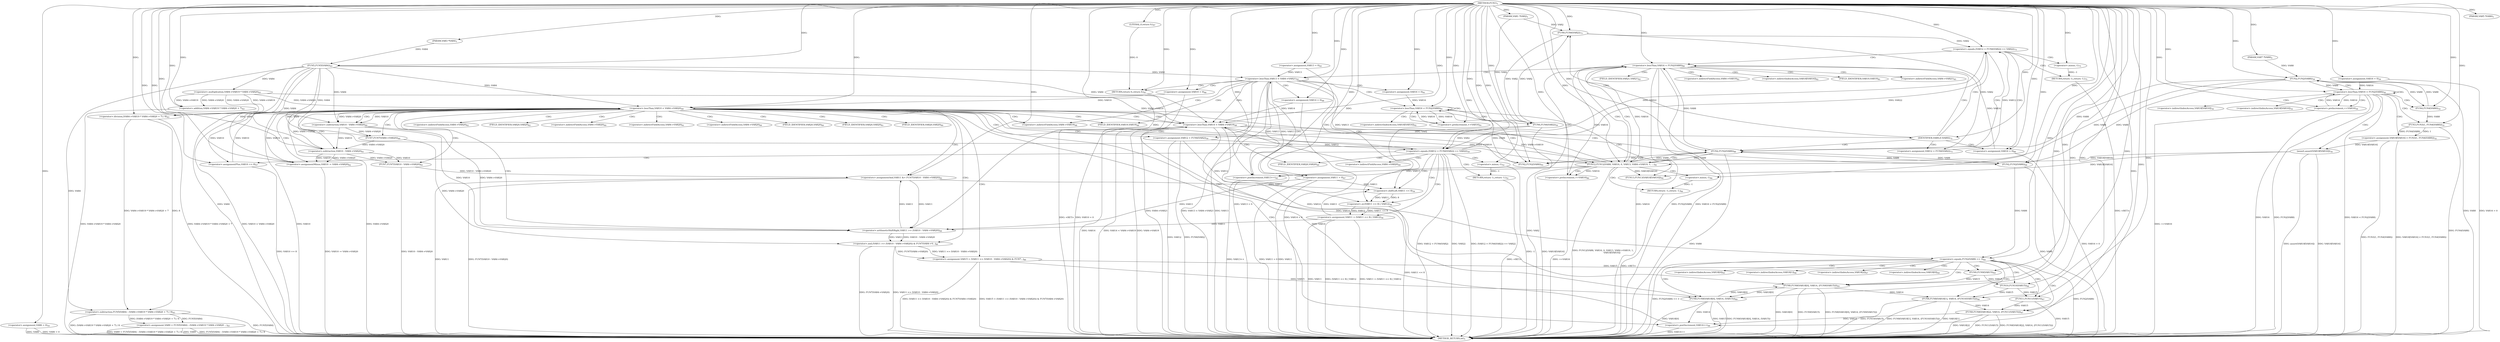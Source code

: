 digraph "FUN1" {  
"8" [label = <(METHOD,FUN1)<SUB>1</SUB>> ]
"249" [label = <(METHOD_RETURN,int)<SUB>1</SUB>> ]
"9" [label = <(PARAM,VAR1 *VAR2)<SUB>1</SUB>> ]
"10" [label = <(PARAM,VAR3 *VAR4)<SUB>1</SUB>> ]
"11" [label = <(PARAM,VAR5 *VAR6)<SUB>1</SUB>> ]
"12" [label = <(PARAM,VAR7 *VAR8)<SUB>2</SUB>> ]
"23" [label = <(&lt;operator&gt;.assignment,VAR6 = 0)<SUB>16</SUB>> ]
"50" [label = <(&lt;operator&gt;.assignment,VAR9 = FUN5(VAR4) - (VAR4-&gt;VAR19 * VAR4-&gt;VAR20 ...)<SUB>43</SUB>> ]
"247" [label = <(RETURN,return 0;,return 0;)<SUB>97</SUB>> ]
"31" [label = <(&lt;operator&gt;.lessThan,VAR16 &lt; FUN2(VAR8))<SUB>30</SUB>> ]
"35" [label = <(&lt;operator&gt;.preIncrement,++VAR16)<SUB>30</SUB>> ]
"71" [label = <(&lt;operator&gt;.lessThan,VAR13 &lt; VAR4-&gt;VAR21)<SUB>45</SUB>> ]
"76" [label = <(&lt;operator&gt;.postIncrement,VAR13++)<SUB>45</SUB>> ]
"236" [label = <(&lt;operator&gt;.lessThan,VAR16 &lt; FUN2(VAR8))<SUB>91</SUB>> ]
"240" [label = <(&lt;operator&gt;.preIncrement,++VAR16)<SUB>91</SUB>> ]
"248" [label = <(LITERAL,0,return 0;)<SUB>97</SUB>> ]
"28" [label = <(&lt;operator&gt;.assignment,VAR16 = 0)<SUB>30</SUB>> ]
"38" [label = <(&lt;operator&gt;.assignment,VAR18[VAR16] = FUN3(1, FUN4(VAR8)))<SUB>32</SUB>> ]
"46" [label = <(assert,assert(VAR18[VAR16]))<SUB>34</SUB>> ]
"52" [label = <(&lt;operator&gt;.subtraction,FUN5(VAR4) - (VAR4-&gt;VAR19 * VAR4-&gt;VAR20 + 7) / 8)<SUB>43</SUB>> ]
"68" [label = <(&lt;operator&gt;.assignment,VAR13 = 0)<SUB>45</SUB>> ]
"79" [label = <(&lt;operator&gt;.assignment,VAR10 = 0)<SUB>46</SUB>> ]
"82" [label = <(&lt;operator&gt;.assignment,VAR11 = 0)<SUB>47</SUB>> ]
"233" [label = <(&lt;operator&gt;.assignment,VAR16 = 0)<SUB>91</SUB>> ]
"243" [label = <(FUN13,FUN13(VAR18[VAR16]))<SUB>92</SUB>> ]
"33" [label = <(FUN2,FUN2(VAR8))<SUB>30</SUB>> ]
"53" [label = <(FUN5,FUN5(VAR4))<SUB>43</SUB>> ]
"55" [label = <(&lt;operator&gt;.division,(VAR4-&gt;VAR19 * VAR4-&gt;VAR20 + 7) / 8)<SUB>43</SUB>> ]
"90" [label = <(&lt;operator&gt;.lessThan,VAR14 &lt; VAR4-&gt;VAR19)<SUB>48</SUB>> ]
"95" [label = <(&lt;operator&gt;.postIncrement,VAR14++)<SUB>48</SUB>> ]
"189" [label = <(IDENTIFIER,VAR9,if (VAR9))<SUB>72</SUB>> ]
"207" [label = <(&lt;operator&gt;.lessThan,VAR16 &lt; FUN2(VAR8))<SUB>80</SUB>> ]
"211" [label = <(&lt;operator&gt;.preIncrement,++VAR16)<SUB>80</SUB>> ]
"238" [label = <(FUN2,FUN2(VAR8))<SUB>91</SUB>> ]
"42" [label = <(FUN3,FUN3(1, FUN4(VAR8)))<SUB>32</SUB>> ]
"56" [label = <(&lt;operator&gt;.addition,VAR4-&gt;VAR19 * VAR4-&gt;VAR20 + 7)<SUB>43</SUB>> ]
"87" [label = <(&lt;operator&gt;.assignment,VAR14 = 0)<SUB>48</SUB>> ]
"126" [label = <(&lt;operator&gt;.assignment,VAR15 = (VAR11 &gt;&gt; (VAR10 - VAR4-&gt;VAR20)) &amp; FUN7...)<SUB>60</SUB>> ]
"140" [label = <(&lt;operators&gt;.assignmentAnd,VAR11 &amp;= FUN7(VAR10 - VAR4-&gt;VAR20))<SUB>61</SUB>> ]
"148" [label = <(&lt;operator&gt;.assignmentMinus,VAR10 -= VAR4-&gt;VAR20)<SUB>62</SUB>> ]
"204" [label = <(&lt;operator&gt;.assignment,VAR16 = 0)<SUB>80</SUB>> ]
"44" [label = <(FUN4,FUN4(VAR8))<SUB>32</SUB>> ]
"57" [label = <(&lt;operator&gt;.multiplication,VAR4-&gt;VAR19 * VAR4-&gt;VAR20)<SUB>43</SUB>> ]
"99" [label = <(&lt;operator&gt;.lessThan,VAR10 &lt; VAR4-&gt;VAR20)<SUB>49</SUB>> ]
"154" [label = <(&lt;operator&gt;.equals,FUN2(VAR8) == 3)<SUB>64</SUB>> ]
"192" [label = <(&lt;operator&gt;.equals,(VAR12 = FUN6(VAR2)) == VAR22)<SUB>73</SUB>> ]
"209" [label = <(FUN2,FUN2(VAR8))<SUB>80</SUB>> ]
"215" [label = <(FUN12,FUN12(VAR8, VAR16, 0, VAR13, VAR4-&gt;VAR19, 1,
 	...)<SUB>81</SUB>> ]
"116" [label = <(&lt;operator&gt;.assignment,VAR11 = (VAR11 &lt;&lt; 8) | VAR12)<SUB>56</SUB>> ]
"123" [label = <(&lt;operator&gt;.assignmentPlus,VAR10 += 8)<SUB>57</SUB>> ]
"128" [label = <(&lt;operator&gt;.and,(VAR11 &gt;&gt; (VAR10 - VAR4-&gt;VAR20)) &amp; FUN7(VAR4-&gt;V...)<SUB>60</SUB>> ]
"142" [label = <(FUN7,FUN7(VAR10 - VAR4-&gt;VAR20))<SUB>61</SUB>> ]
"159" [label = <(FUN8,FUN8(VAR18[0], VAR14, (FUN9(VAR15))))<SUB>65</SUB>> ]
"166" [label = <(FUN8,FUN8(VAR18[1], VAR14, (FUN10(VAR15))))<SUB>66</SUB>> ]
"173" [label = <(FUN8,FUN8(VAR18[2], VAR14, (FUN11(VAR15))))<SUB>67</SUB>> ]
"199" [label = <(RETURN,return -1;,return -1;)<SUB>75</SUB>> ]
"228" [label = <(RETURN,return -1;,return -1;)<SUB>84</SUB>> ]
"106" [label = <(&lt;operator&gt;.equals,(VAR12 = FUN6(VAR2)) == VAR22)<SUB>50</SUB>> ]
"129" [label = <(&lt;operator&gt;.arithmeticShiftRight,VAR11 &gt;&gt; (VAR10 - VAR4-&gt;VAR20))<SUB>60</SUB>> ]
"136" [label = <(FUN7,FUN7(VAR4-&gt;VAR20))<SUB>60</SUB>> ]
"143" [label = <(&lt;operator&gt;.subtraction,VAR10 - VAR4-&gt;VAR20)<SUB>61</SUB>> ]
"155" [label = <(FUN2,FUN2(VAR8))<SUB>64</SUB>> ]
"182" [label = <(FUN8,FUN8(VAR18[0], VAR14, (VAR15)))<SUB>69</SUB>> ]
"193" [label = <(&lt;operator&gt;.assignment,VAR12 = FUN6(VAR2))<SUB>73</SUB>> ]
"200" [label = <(&lt;operator&gt;.minus,-1)<SUB>75</SUB>> ]
"229" [label = <(&lt;operator&gt;.minus,-1)<SUB>84</SUB>> ]
"113" [label = <(RETURN,return -1;,return -1;)<SUB>52</SUB>> ]
"118" [label = <(&lt;operator&gt;.or,(VAR11 &lt;&lt; 8) | VAR12)<SUB>56</SUB>> ]
"131" [label = <(&lt;operator&gt;.subtraction,VAR10 - VAR4-&gt;VAR20)<SUB>60</SUB>> ]
"164" [label = <(FUN9,FUN9(VAR15))<SUB>65</SUB>> ]
"171" [label = <(FUN10,FUN10(VAR15))<SUB>66</SUB>> ]
"178" [label = <(FUN11,FUN11(VAR15))<SUB>67</SUB>> ]
"195" [label = <(FUN6,FUN6(VAR2))<SUB>73</SUB>> ]
"107" [label = <(&lt;operator&gt;.assignment,VAR12 = FUN6(VAR2))<SUB>50</SUB>> ]
"114" [label = <(&lt;operator&gt;.minus,-1)<SUB>52</SUB>> ]
"119" [label = <(&lt;operator&gt;.shiftLeft,VAR11 &lt;&lt; 8)<SUB>56</SUB>> ]
"109" [label = <(FUN6,FUN6(VAR2))<SUB>50</SUB>> ]
"73" [label = <(&lt;operator&gt;.indirectFieldAccess,VAR4-&gt;VAR21)<SUB>45</SUB>> ]
"39" [label = <(&lt;operator&gt;.indirectIndexAccess,VAR18[VAR16])<SUB>32</SUB>> ]
"47" [label = <(&lt;operator&gt;.indirectIndexAccess,VAR18[VAR16])<SUB>34</SUB>> ]
"75" [label = <(FIELD_IDENTIFIER,VAR21,VAR21)<SUB>45</SUB>> ]
"244" [label = <(&lt;operator&gt;.indirectIndexAccess,VAR18[VAR16])<SUB>92</SUB>> ]
"92" [label = <(&lt;operator&gt;.indirectFieldAccess,VAR4-&gt;VAR19)<SUB>48</SUB>> ]
"94" [label = <(FIELD_IDENTIFIER,VAR19,VAR19)<SUB>48</SUB>> ]
"150" [label = <(&lt;operator&gt;.indirectFieldAccess,VAR4-&gt;VAR20)<SUB>62</SUB>> ]
"101" [label = <(&lt;operator&gt;.indirectFieldAccess,VAR4-&gt;VAR20)<SUB>49</SUB>> ]
"152" [label = <(FIELD_IDENTIFIER,VAR20,VAR20)<SUB>62</SUB>> ]
"220" [label = <(&lt;operator&gt;.indirectFieldAccess,VAR4-&gt;VAR19)<SUB>81</SUB>> ]
"224" [label = <(&lt;operator&gt;.indirectIndexAccess,VAR18[VAR16])<SUB>82</SUB>> ]
"103" [label = <(FIELD_IDENTIFIER,VAR20,VAR20)<SUB>49</SUB>> ]
"137" [label = <(&lt;operator&gt;.indirectFieldAccess,VAR4-&gt;VAR20)<SUB>60</SUB>> ]
"145" [label = <(&lt;operator&gt;.indirectFieldAccess,VAR4-&gt;VAR20)<SUB>61</SUB>> ]
"160" [label = <(&lt;operator&gt;.indirectIndexAccess,VAR18[0])<SUB>65</SUB>> ]
"167" [label = <(&lt;operator&gt;.indirectIndexAccess,VAR18[1])<SUB>66</SUB>> ]
"174" [label = <(&lt;operator&gt;.indirectIndexAccess,VAR18[2])<SUB>67</SUB>> ]
"222" [label = <(FIELD_IDENTIFIER,VAR19,VAR19)<SUB>81</SUB>> ]
"133" [label = <(&lt;operator&gt;.indirectFieldAccess,VAR4-&gt;VAR20)<SUB>60</SUB>> ]
"139" [label = <(FIELD_IDENTIFIER,VAR20,VAR20)<SUB>60</SUB>> ]
"147" [label = <(FIELD_IDENTIFIER,VAR20,VAR20)<SUB>61</SUB>> ]
"183" [label = <(&lt;operator&gt;.indirectIndexAccess,VAR18[0])<SUB>69</SUB>> ]
"135" [label = <(FIELD_IDENTIFIER,VAR20,VAR20)<SUB>60</SUB>> ]
  "247" -> "249"  [ label = "DDG: &lt;RET&gt;"] 
  "199" -> "249"  [ label = "DDG: &lt;RET&gt;"] 
  "113" -> "249"  [ label = "DDG: &lt;RET&gt;"] 
  "228" -> "249"  [ label = "DDG: &lt;RET&gt;"] 
  "23" -> "249"  [ label = "DDG: VAR6"] 
  "23" -> "249"  [ label = "DDG: VAR6 = 0"] 
  "28" -> "249"  [ label = "DDG: VAR16 = 0"] 
  "31" -> "249"  [ label = "DDG: VAR16"] 
  "33" -> "249"  [ label = "DDG: VAR8"] 
  "31" -> "249"  [ label = "DDG: FUN2(VAR8)"] 
  "31" -> "249"  [ label = "DDG: VAR16 &lt; FUN2(VAR8)"] 
  "50" -> "249"  [ label = "DDG: VAR9"] 
  "53" -> "249"  [ label = "DDG: VAR4"] 
  "52" -> "249"  [ label = "DDG: FUN5(VAR4)"] 
  "56" -> "249"  [ label = "DDG: VAR4-&gt;VAR19 * VAR4-&gt;VAR20"] 
  "55" -> "249"  [ label = "DDG: VAR4-&gt;VAR19 * VAR4-&gt;VAR20 + 7"] 
  "52" -> "249"  [ label = "DDG: (VAR4-&gt;VAR19 * VAR4-&gt;VAR20 + 7) / 8"] 
  "50" -> "249"  [ label = "DDG: FUN5(VAR4) - (VAR4-&gt;VAR19 * VAR4-&gt;VAR20 + 7) / 8"] 
  "50" -> "249"  [ label = "DDG: VAR9 = FUN5(VAR4) - (VAR4-&gt;VAR19 * VAR4-&gt;VAR20 + 7) / 8"] 
  "68" -> "249"  [ label = "DDG: VAR13 = 0"] 
  "71" -> "249"  [ label = "DDG: VAR13"] 
  "71" -> "249"  [ label = "DDG: VAR4-&gt;VAR21"] 
  "71" -> "249"  [ label = "DDG: VAR13 &lt; VAR4-&gt;VAR21"] 
  "79" -> "249"  [ label = "DDG: VAR10 = 0"] 
  "82" -> "249"  [ label = "DDG: VAR11"] 
  "82" -> "249"  [ label = "DDG: VAR11 = 0"] 
  "87" -> "249"  [ label = "DDG: VAR14 = 0"] 
  "90" -> "249"  [ label = "DDG: VAR14"] 
  "90" -> "249"  [ label = "DDG: VAR4-&gt;VAR19"] 
  "90" -> "249"  [ label = "DDG: VAR14 &lt; VAR4-&gt;VAR19"] 
  "204" -> "249"  [ label = "DDG: VAR16 = 0"] 
  "207" -> "249"  [ label = "DDG: VAR16"] 
  "209" -> "249"  [ label = "DDG: VAR8"] 
  "207" -> "249"  [ label = "DDG: FUN2(VAR8)"] 
  "207" -> "249"  [ label = "DDG: VAR16 &lt; FUN2(VAR8)"] 
  "76" -> "249"  [ label = "DDG: VAR13++"] 
  "215" -> "249"  [ label = "DDG: VAR18[VAR16]"] 
  "215" -> "249"  [ label = "DDG: FUN12(VAR8, VAR16, 0, VAR13, VAR4-&gt;VAR19, 1,
 			  VAR18[VAR16])"] 
  "211" -> "249"  [ label = "DDG: ++VAR16"] 
  "99" -> "249"  [ label = "DDG: VAR10"] 
  "99" -> "249"  [ label = "DDG: VAR4-&gt;VAR20"] 
  "99" -> "249"  [ label = "DDG: VAR10 &lt; VAR4-&gt;VAR20"] 
  "128" -> "249"  [ label = "DDG: VAR11 &gt;&gt; (VAR10 - VAR4-&gt;VAR20)"] 
  "128" -> "249"  [ label = "DDG: FUN7(VAR4-&gt;VAR20)"] 
  "126" -> "249"  [ label = "DDG: (VAR11 &gt;&gt; (VAR10 - VAR4-&gt;VAR20)) &amp; FUN7(VAR4-&gt;VAR20)"] 
  "126" -> "249"  [ label = "DDG: VAR15 = (VAR11 &gt;&gt; (VAR10 - VAR4-&gt;VAR20)) &amp; FUN7(VAR4-&gt;VAR20)"] 
  "140" -> "249"  [ label = "DDG: VAR11"] 
  "142" -> "249"  [ label = "DDG: VAR10 - VAR4-&gt;VAR20"] 
  "140" -> "249"  [ label = "DDG: FUN7(VAR10 - VAR4-&gt;VAR20)"] 
  "148" -> "249"  [ label = "DDG: VAR10 -= VAR4-&gt;VAR20"] 
  "155" -> "249"  [ label = "DDG: VAR8"] 
  "154" -> "249"  [ label = "DDG: FUN2(VAR8)"] 
  "154" -> "249"  [ label = "DDG: FUN2(VAR8) == 3"] 
  "182" -> "249"  [ label = "DDG: VAR18[0]"] 
  "182" -> "249"  [ label = "DDG: VAR15"] 
  "182" -> "249"  [ label = "DDG: FUN8(VAR18[0], VAR14, (VAR15))"] 
  "159" -> "249"  [ label = "DDG: VAR18[0]"] 
  "159" -> "249"  [ label = "DDG: FUN9(VAR15)"] 
  "159" -> "249"  [ label = "DDG: FUN8(VAR18[0], VAR14, (FUN9(VAR15)))"] 
  "166" -> "249"  [ label = "DDG: VAR18[1]"] 
  "166" -> "249"  [ label = "DDG: FUN10(VAR15)"] 
  "166" -> "249"  [ label = "DDG: FUN8(VAR18[1], VAR14, (FUN10(VAR15)))"] 
  "173" -> "249"  [ label = "DDG: VAR18[2]"] 
  "178" -> "249"  [ label = "DDG: VAR15"] 
  "173" -> "249"  [ label = "DDG: FUN11(VAR15)"] 
  "173" -> "249"  [ label = "DDG: FUN8(VAR18[2], VAR14, (FUN11(VAR15)))"] 
  "95" -> "249"  [ label = "DDG: VAR14++"] 
  "107" -> "249"  [ label = "DDG: VAR12"] 
  "109" -> "249"  [ label = "DDG: VAR2"] 
  "107" -> "249"  [ label = "DDG: FUN6(VAR2)"] 
  "106" -> "249"  [ label = "DDG: VAR12 = FUN6(VAR2)"] 
  "106" -> "249"  [ label = "DDG: VAR22"] 
  "106" -> "249"  [ label = "DDG: (VAR12 = FUN6(VAR2)) == VAR22"] 
  "116" -> "249"  [ label = "DDG: VAR11"] 
  "118" -> "249"  [ label = "DDG: VAR11 &lt;&lt; 8"] 
  "116" -> "249"  [ label = "DDG: (VAR11 &lt;&lt; 8) | VAR12"] 
  "116" -> "249"  [ label = "DDG: VAR11 = (VAR11 &lt;&lt; 8) | VAR12"] 
  "123" -> "249"  [ label = "DDG: VAR10 += 8"] 
  "114" -> "249"  [ label = "DDG: -1"] 
  "42" -> "249"  [ label = "DDG: FUN4(VAR8)"] 
  "38" -> "249"  [ label = "DDG: FUN3(1, FUN4(VAR8))"] 
  "38" -> "249"  [ label = "DDG: VAR18[VAR16] = FUN3(1, FUN4(VAR8))"] 
  "46" -> "249"  [ label = "DDG: VAR18[VAR16]"] 
  "46" -> "249"  [ label = "DDG: assert(VAR18[VAR16])"] 
  "35" -> "249"  [ label = "DDG: ++VAR16"] 
  "8" -> "9"  [ label = "DDG: "] 
  "8" -> "10"  [ label = "DDG: "] 
  "8" -> "11"  [ label = "DDG: "] 
  "8" -> "12"  [ label = "DDG: "] 
  "8" -> "23"  [ label = "DDG: "] 
  "52" -> "50"  [ label = "DDG: FUN5(VAR4)"] 
  "52" -> "50"  [ label = "DDG: (VAR4-&gt;VAR19 * VAR4-&gt;VAR20 + 7) / 8"] 
  "248" -> "247"  [ label = "DDG: 0"] 
  "8" -> "247"  [ label = "DDG: "] 
  "8" -> "248"  [ label = "DDG: "] 
  "8" -> "28"  [ label = "DDG: "] 
  "28" -> "31"  [ label = "DDG: VAR16"] 
  "35" -> "31"  [ label = "DDG: VAR16"] 
  "8" -> "31"  [ label = "DDG: "] 
  "33" -> "31"  [ label = "DDG: VAR8"] 
  "31" -> "35"  [ label = "DDG: VAR16"] 
  "8" -> "35"  [ label = "DDG: "] 
  "42" -> "38"  [ label = "DDG: 1"] 
  "42" -> "38"  [ label = "DDG: FUN4(VAR8)"] 
  "53" -> "52"  [ label = "DDG: VAR4"] 
  "55" -> "52"  [ label = "DDG: VAR4-&gt;VAR19 * VAR4-&gt;VAR20 + 7"] 
  "55" -> "52"  [ label = "DDG: 8"] 
  "8" -> "68"  [ label = "DDG: "] 
  "68" -> "71"  [ label = "DDG: VAR13"] 
  "76" -> "71"  [ label = "DDG: VAR13"] 
  "8" -> "71"  [ label = "DDG: "] 
  "53" -> "71"  [ label = "DDG: VAR4"] 
  "71" -> "76"  [ label = "DDG: VAR13"] 
  "215" -> "76"  [ label = "DDG: VAR13"] 
  "8" -> "76"  [ label = "DDG: "] 
  "8" -> "79"  [ label = "DDG: "] 
  "8" -> "82"  [ label = "DDG: "] 
  "8" -> "233"  [ label = "DDG: "] 
  "233" -> "236"  [ label = "DDG: VAR16"] 
  "240" -> "236"  [ label = "DDG: VAR16"] 
  "8" -> "236"  [ label = "DDG: "] 
  "238" -> "236"  [ label = "DDG: VAR8"] 
  "236" -> "240"  [ label = "DDG: VAR16"] 
  "8" -> "240"  [ label = "DDG: "] 
  "12" -> "33"  [ label = "DDG: VAR8"] 
  "44" -> "33"  [ label = "DDG: VAR8"] 
  "8" -> "33"  [ label = "DDG: "] 
  "38" -> "46"  [ label = "DDG: VAR18[VAR16]"] 
  "10" -> "53"  [ label = "DDG: VAR4"] 
  "8" -> "53"  [ label = "DDG: "] 
  "57" -> "55"  [ label = "DDG: VAR4-&gt;VAR19"] 
  "57" -> "55"  [ label = "DDG: VAR4-&gt;VAR20"] 
  "8" -> "55"  [ label = "DDG: "] 
  "8" -> "189"  [ label = "DDG: "] 
  "33" -> "238"  [ label = "DDG: VAR8"] 
  "209" -> "238"  [ label = "DDG: VAR8"] 
  "8" -> "238"  [ label = "DDG: "] 
  "215" -> "243"  [ label = "DDG: VAR18[VAR16]"] 
  "46" -> "243"  [ label = "DDG: VAR18[VAR16]"] 
  "8" -> "42"  [ label = "DDG: "] 
  "44" -> "42"  [ label = "DDG: VAR8"] 
  "57" -> "56"  [ label = "DDG: VAR4-&gt;VAR19"] 
  "57" -> "56"  [ label = "DDG: VAR4-&gt;VAR20"] 
  "8" -> "56"  [ label = "DDG: "] 
  "8" -> "87"  [ label = "DDG: "] 
  "87" -> "90"  [ label = "DDG: VAR14"] 
  "95" -> "90"  [ label = "DDG: VAR14"] 
  "8" -> "90"  [ label = "DDG: "] 
  "53" -> "90"  [ label = "DDG: VAR4"] 
  "57" -> "90"  [ label = "DDG: VAR4-&gt;VAR19"] 
  "215" -> "90"  [ label = "DDG: VAR4-&gt;VAR19"] 
  "182" -> "95"  [ label = "DDG: VAR14"] 
  "173" -> "95"  [ label = "DDG: VAR14"] 
  "8" -> "95"  [ label = "DDG: "] 
  "128" -> "126"  [ label = "DDG: VAR11 &gt;&gt; (VAR10 - VAR4-&gt;VAR20)"] 
  "128" -> "126"  [ label = "DDG: FUN7(VAR4-&gt;VAR20)"] 
  "142" -> "140"  [ label = "DDG: VAR10 - VAR4-&gt;VAR20"] 
  "53" -> "148"  [ label = "DDG: VAR4"] 
  "143" -> "148"  [ label = "DDG: VAR4-&gt;VAR20"] 
  "8" -> "204"  [ label = "DDG: "] 
  "204" -> "207"  [ label = "DDG: VAR16"] 
  "211" -> "207"  [ label = "DDG: VAR16"] 
  "8" -> "207"  [ label = "DDG: "] 
  "209" -> "207"  [ label = "DDG: VAR8"] 
  "215" -> "211"  [ label = "DDG: VAR16"] 
  "8" -> "211"  [ label = "DDG: "] 
  "33" -> "44"  [ label = "DDG: VAR8"] 
  "8" -> "44"  [ label = "DDG: "] 
  "53" -> "57"  [ label = "DDG: VAR4"] 
  "129" -> "140"  [ label = "DDG: VAR11"] 
  "8" -> "140"  [ label = "DDG: "] 
  "143" -> "148"  [ label = "DDG: VAR10"] 
  "8" -> "148"  [ label = "DDG: "] 
  "33" -> "209"  [ label = "DDG: VAR8"] 
  "215" -> "209"  [ label = "DDG: VAR8"] 
  "155" -> "209"  [ label = "DDG: VAR8"] 
  "8" -> "209"  [ label = "DDG: "] 
  "79" -> "99"  [ label = "DDG: VAR10"] 
  "148" -> "99"  [ label = "DDG: VAR10"] 
  "123" -> "99"  [ label = "DDG: VAR10"] 
  "8" -> "99"  [ label = "DDG: "] 
  "53" -> "99"  [ label = "DDG: VAR4"] 
  "57" -> "99"  [ label = "DDG: VAR4-&gt;VAR20"] 
  "143" -> "99"  [ label = "DDG: VAR4-&gt;VAR20"] 
  "118" -> "116"  [ label = "DDG: VAR11 &lt;&lt; 8"] 
  "118" -> "116"  [ label = "DDG: VAR12"] 
  "8" -> "123"  [ label = "DDG: "] 
  "129" -> "128"  [ label = "DDG: VAR11"] 
  "129" -> "128"  [ label = "DDG: VAR10 - VAR4-&gt;VAR20"] 
  "136" -> "128"  [ label = "DDG: VAR4-&gt;VAR20"] 
  "143" -> "142"  [ label = "DDG: VAR10"] 
  "143" -> "142"  [ label = "DDG: VAR4-&gt;VAR20"] 
  "155" -> "154"  [ label = "DDG: VAR8"] 
  "8" -> "154"  [ label = "DDG: "] 
  "193" -> "192"  [ label = "DDG: VAR12"] 
  "195" -> "192"  [ label = "DDG: VAR2"] 
  "106" -> "192"  [ label = "DDG: VAR22"] 
  "8" -> "192"  [ label = "DDG: "] 
  "200" -> "199"  [ label = "DDG: -1"] 
  "209" -> "215"  [ label = "DDG: VAR8"] 
  "8" -> "215"  [ label = "DDG: "] 
  "207" -> "215"  [ label = "DDG: VAR16"] 
  "71" -> "215"  [ label = "DDG: VAR13"] 
  "53" -> "215"  [ label = "DDG: VAR4"] 
  "90" -> "215"  [ label = "DDG: VAR4-&gt;VAR19"] 
  "46" -> "215"  [ label = "DDG: VAR18[VAR16]"] 
  "229" -> "228"  [ label = "DDG: -1"] 
  "99" -> "123"  [ label = "DDG: VAR10"] 
  "82" -> "129"  [ label = "DDG: VAR11"] 
  "140" -> "129"  [ label = "DDG: VAR11"] 
  "116" -> "129"  [ label = "DDG: VAR11"] 
  "8" -> "129"  [ label = "DDG: "] 
  "131" -> "129"  [ label = "DDG: VAR10"] 
  "131" -> "129"  [ label = "DDG: VAR4-&gt;VAR20"] 
  "53" -> "136"  [ label = "DDG: VAR4"] 
  "131" -> "136"  [ label = "DDG: VAR4-&gt;VAR20"] 
  "131" -> "143"  [ label = "DDG: VAR10"] 
  "8" -> "143"  [ label = "DDG: "] 
  "53" -> "143"  [ label = "DDG: VAR4"] 
  "136" -> "143"  [ label = "DDG: VAR4-&gt;VAR20"] 
  "33" -> "155"  [ label = "DDG: VAR8"] 
  "209" -> "155"  [ label = "DDG: VAR8"] 
  "8" -> "155"  [ label = "DDG: "] 
  "182" -> "159"  [ label = "DDG: VAR18[0]"] 
  "90" -> "159"  [ label = "DDG: VAR14"] 
  "8" -> "159"  [ label = "DDG: "] 
  "164" -> "159"  [ label = "DDG: VAR15"] 
  "159" -> "166"  [ label = "DDG: VAR14"] 
  "8" -> "166"  [ label = "DDG: "] 
  "171" -> "166"  [ label = "DDG: VAR15"] 
  "166" -> "173"  [ label = "DDG: VAR14"] 
  "8" -> "173"  [ label = "DDG: "] 
  "178" -> "173"  [ label = "DDG: VAR15"] 
  "195" -> "193"  [ label = "DDG: VAR2"] 
  "107" -> "106"  [ label = "DDG: VAR12"] 
  "109" -> "106"  [ label = "DDG: VAR2"] 
  "192" -> "106"  [ label = "DDG: VAR22"] 
  "8" -> "106"  [ label = "DDG: "] 
  "114" -> "113"  [ label = "DDG: -1"] 
  "119" -> "118"  [ label = "DDG: VAR11"] 
  "119" -> "118"  [ label = "DDG: 8"] 
  "107" -> "118"  [ label = "DDG: VAR12"] 
  "8" -> "118"  [ label = "DDG: "] 
  "99" -> "131"  [ label = "DDG: VAR10"] 
  "8" -> "131"  [ label = "DDG: "] 
  "53" -> "131"  [ label = "DDG: VAR4"] 
  "99" -> "131"  [ label = "DDG: VAR4-&gt;VAR20"] 
  "126" -> "164"  [ label = "DDG: VAR15"] 
  "8" -> "164"  [ label = "DDG: "] 
  "164" -> "171"  [ label = "DDG: VAR15"] 
  "8" -> "171"  [ label = "DDG: "] 
  "171" -> "178"  [ label = "DDG: VAR15"] 
  "8" -> "178"  [ label = "DDG: "] 
  "159" -> "182"  [ label = "DDG: VAR18[0]"] 
  "90" -> "182"  [ label = "DDG: VAR14"] 
  "8" -> "182"  [ label = "DDG: "] 
  "126" -> "182"  [ label = "DDG: VAR15"] 
  "9" -> "195"  [ label = "DDG: VAR2"] 
  "109" -> "195"  [ label = "DDG: VAR2"] 
  "8" -> "195"  [ label = "DDG: "] 
  "8" -> "200"  [ label = "DDG: "] 
  "8" -> "229"  [ label = "DDG: "] 
  "109" -> "107"  [ label = "DDG: VAR2"] 
  "82" -> "119"  [ label = "DDG: VAR11"] 
  "140" -> "119"  [ label = "DDG: VAR11"] 
  "116" -> "119"  [ label = "DDG: VAR11"] 
  "8" -> "119"  [ label = "DDG: "] 
  "9" -> "109"  [ label = "DDG: VAR2"] 
  "195" -> "109"  [ label = "DDG: VAR2"] 
  "8" -> "109"  [ label = "DDG: "] 
  "8" -> "114"  [ label = "DDG: "] 
  "31" -> "42"  [ label = "CDG: "] 
  "31" -> "38"  [ label = "CDG: "] 
  "31" -> "44"  [ label = "CDG: "] 
  "31" -> "35"  [ label = "CDG: "] 
  "31" -> "33"  [ label = "CDG: "] 
  "31" -> "47"  [ label = "CDG: "] 
  "31" -> "46"  [ label = "CDG: "] 
  "31" -> "39"  [ label = "CDG: "] 
  "31" -> "31"  [ label = "CDG: "] 
  "71" -> "94"  [ label = "CDG: "] 
  "71" -> "92"  [ label = "CDG: "] 
  "71" -> "87"  [ label = "CDG: "] 
  "71" -> "247"  [ label = "CDG: "] 
  "71" -> "238"  [ label = "CDG: "] 
  "71" -> "90"  [ label = "CDG: "] 
  "71" -> "79"  [ label = "CDG: "] 
  "71" -> "233"  [ label = "CDG: "] 
  "71" -> "236"  [ label = "CDG: "] 
  "71" -> "82"  [ label = "CDG: "] 
  "236" -> "240"  [ label = "CDG: "] 
  "236" -> "244"  [ label = "CDG: "] 
  "236" -> "243"  [ label = "CDG: "] 
  "236" -> "238"  [ label = "CDG: "] 
  "236" -> "236"  [ label = "CDG: "] 
  "90" -> "103"  [ label = "CDG: "] 
  "90" -> "189"  [ label = "CDG: "] 
  "90" -> "101"  [ label = "CDG: "] 
  "90" -> "99"  [ label = "CDG: "] 
  "189" -> "192"  [ label = "CDG: "] 
  "189" -> "209"  [ label = "CDG: "] 
  "189" -> "204"  [ label = "CDG: "] 
  "189" -> "195"  [ label = "CDG: "] 
  "189" -> "207"  [ label = "CDG: "] 
  "189" -> "193"  [ label = "CDG: "] 
  "207" -> "73"  [ label = "CDG: "] 
  "207" -> "75"  [ label = "CDG: "] 
  "207" -> "215"  [ label = "CDG: "] 
  "207" -> "76"  [ label = "CDG: "] 
  "207" -> "224"  [ label = "CDG: "] 
  "207" -> "220"  [ label = "CDG: "] 
  "207" -> "71"  [ label = "CDG: "] 
  "207" -> "222"  [ label = "CDG: "] 
  "99" -> "107"  [ label = "CDG: "] 
  "99" -> "94"  [ label = "CDG: "] 
  "99" -> "136"  [ label = "CDG: "] 
  "99" -> "154"  [ label = "CDG: "] 
  "99" -> "145"  [ label = "CDG: "] 
  "99" -> "128"  [ label = "CDG: "] 
  "99" -> "131"  [ label = "CDG: "] 
  "99" -> "150"  [ label = "CDG: "] 
  "99" -> "95"  [ label = "CDG: "] 
  "99" -> "92"  [ label = "CDG: "] 
  "99" -> "129"  [ label = "CDG: "] 
  "99" -> "148"  [ label = "CDG: "] 
  "99" -> "90"  [ label = "CDG: "] 
  "99" -> "137"  [ label = "CDG: "] 
  "99" -> "152"  [ label = "CDG: "] 
  "99" -> "155"  [ label = "CDG: "] 
  "99" -> "139"  [ label = "CDG: "] 
  "99" -> "142"  [ label = "CDG: "] 
  "99" -> "106"  [ label = "CDG: "] 
  "99" -> "140"  [ label = "CDG: "] 
  "99" -> "143"  [ label = "CDG: "] 
  "99" -> "126"  [ label = "CDG: "] 
  "99" -> "147"  [ label = "CDG: "] 
  "99" -> "135"  [ label = "CDG: "] 
  "99" -> "109"  [ label = "CDG: "] 
  "99" -> "133"  [ label = "CDG: "] 
  "154" -> "167"  [ label = "CDG: "] 
  "154" -> "178"  [ label = "CDG: "] 
  "154" -> "173"  [ label = "CDG: "] 
  "154" -> "174"  [ label = "CDG: "] 
  "154" -> "182"  [ label = "CDG: "] 
  "154" -> "164"  [ label = "CDG: "] 
  "154" -> "171"  [ label = "CDG: "] 
  "154" -> "160"  [ label = "CDG: "] 
  "154" -> "183"  [ label = "CDG: "] 
  "154" -> "166"  [ label = "CDG: "] 
  "154" -> "159"  [ label = "CDG: "] 
  "192" -> "209"  [ label = "CDG: "] 
  "192" -> "204"  [ label = "CDG: "] 
  "192" -> "207"  [ label = "CDG: "] 
  "192" -> "200"  [ label = "CDG: "] 
  "192" -> "199"  [ label = "CDG: "] 
  "215" -> "209"  [ label = "CDG: "] 
  "215" -> "228"  [ label = "CDG: "] 
  "215" -> "207"  [ label = "CDG: "] 
  "215" -> "229"  [ label = "CDG: "] 
  "215" -> "211"  [ label = "CDG: "] 
  "106" -> "113"  [ label = "CDG: "] 
  "106" -> "114"  [ label = "CDG: "] 
  "106" -> "103"  [ label = "CDG: "] 
  "106" -> "119"  [ label = "CDG: "] 
  "106" -> "101"  [ label = "CDG: "] 
  "106" -> "118"  [ label = "CDG: "] 
  "106" -> "116"  [ label = "CDG: "] 
  "106" -> "99"  [ label = "CDG: "] 
  "106" -> "123"  [ label = "CDG: "] 
}
